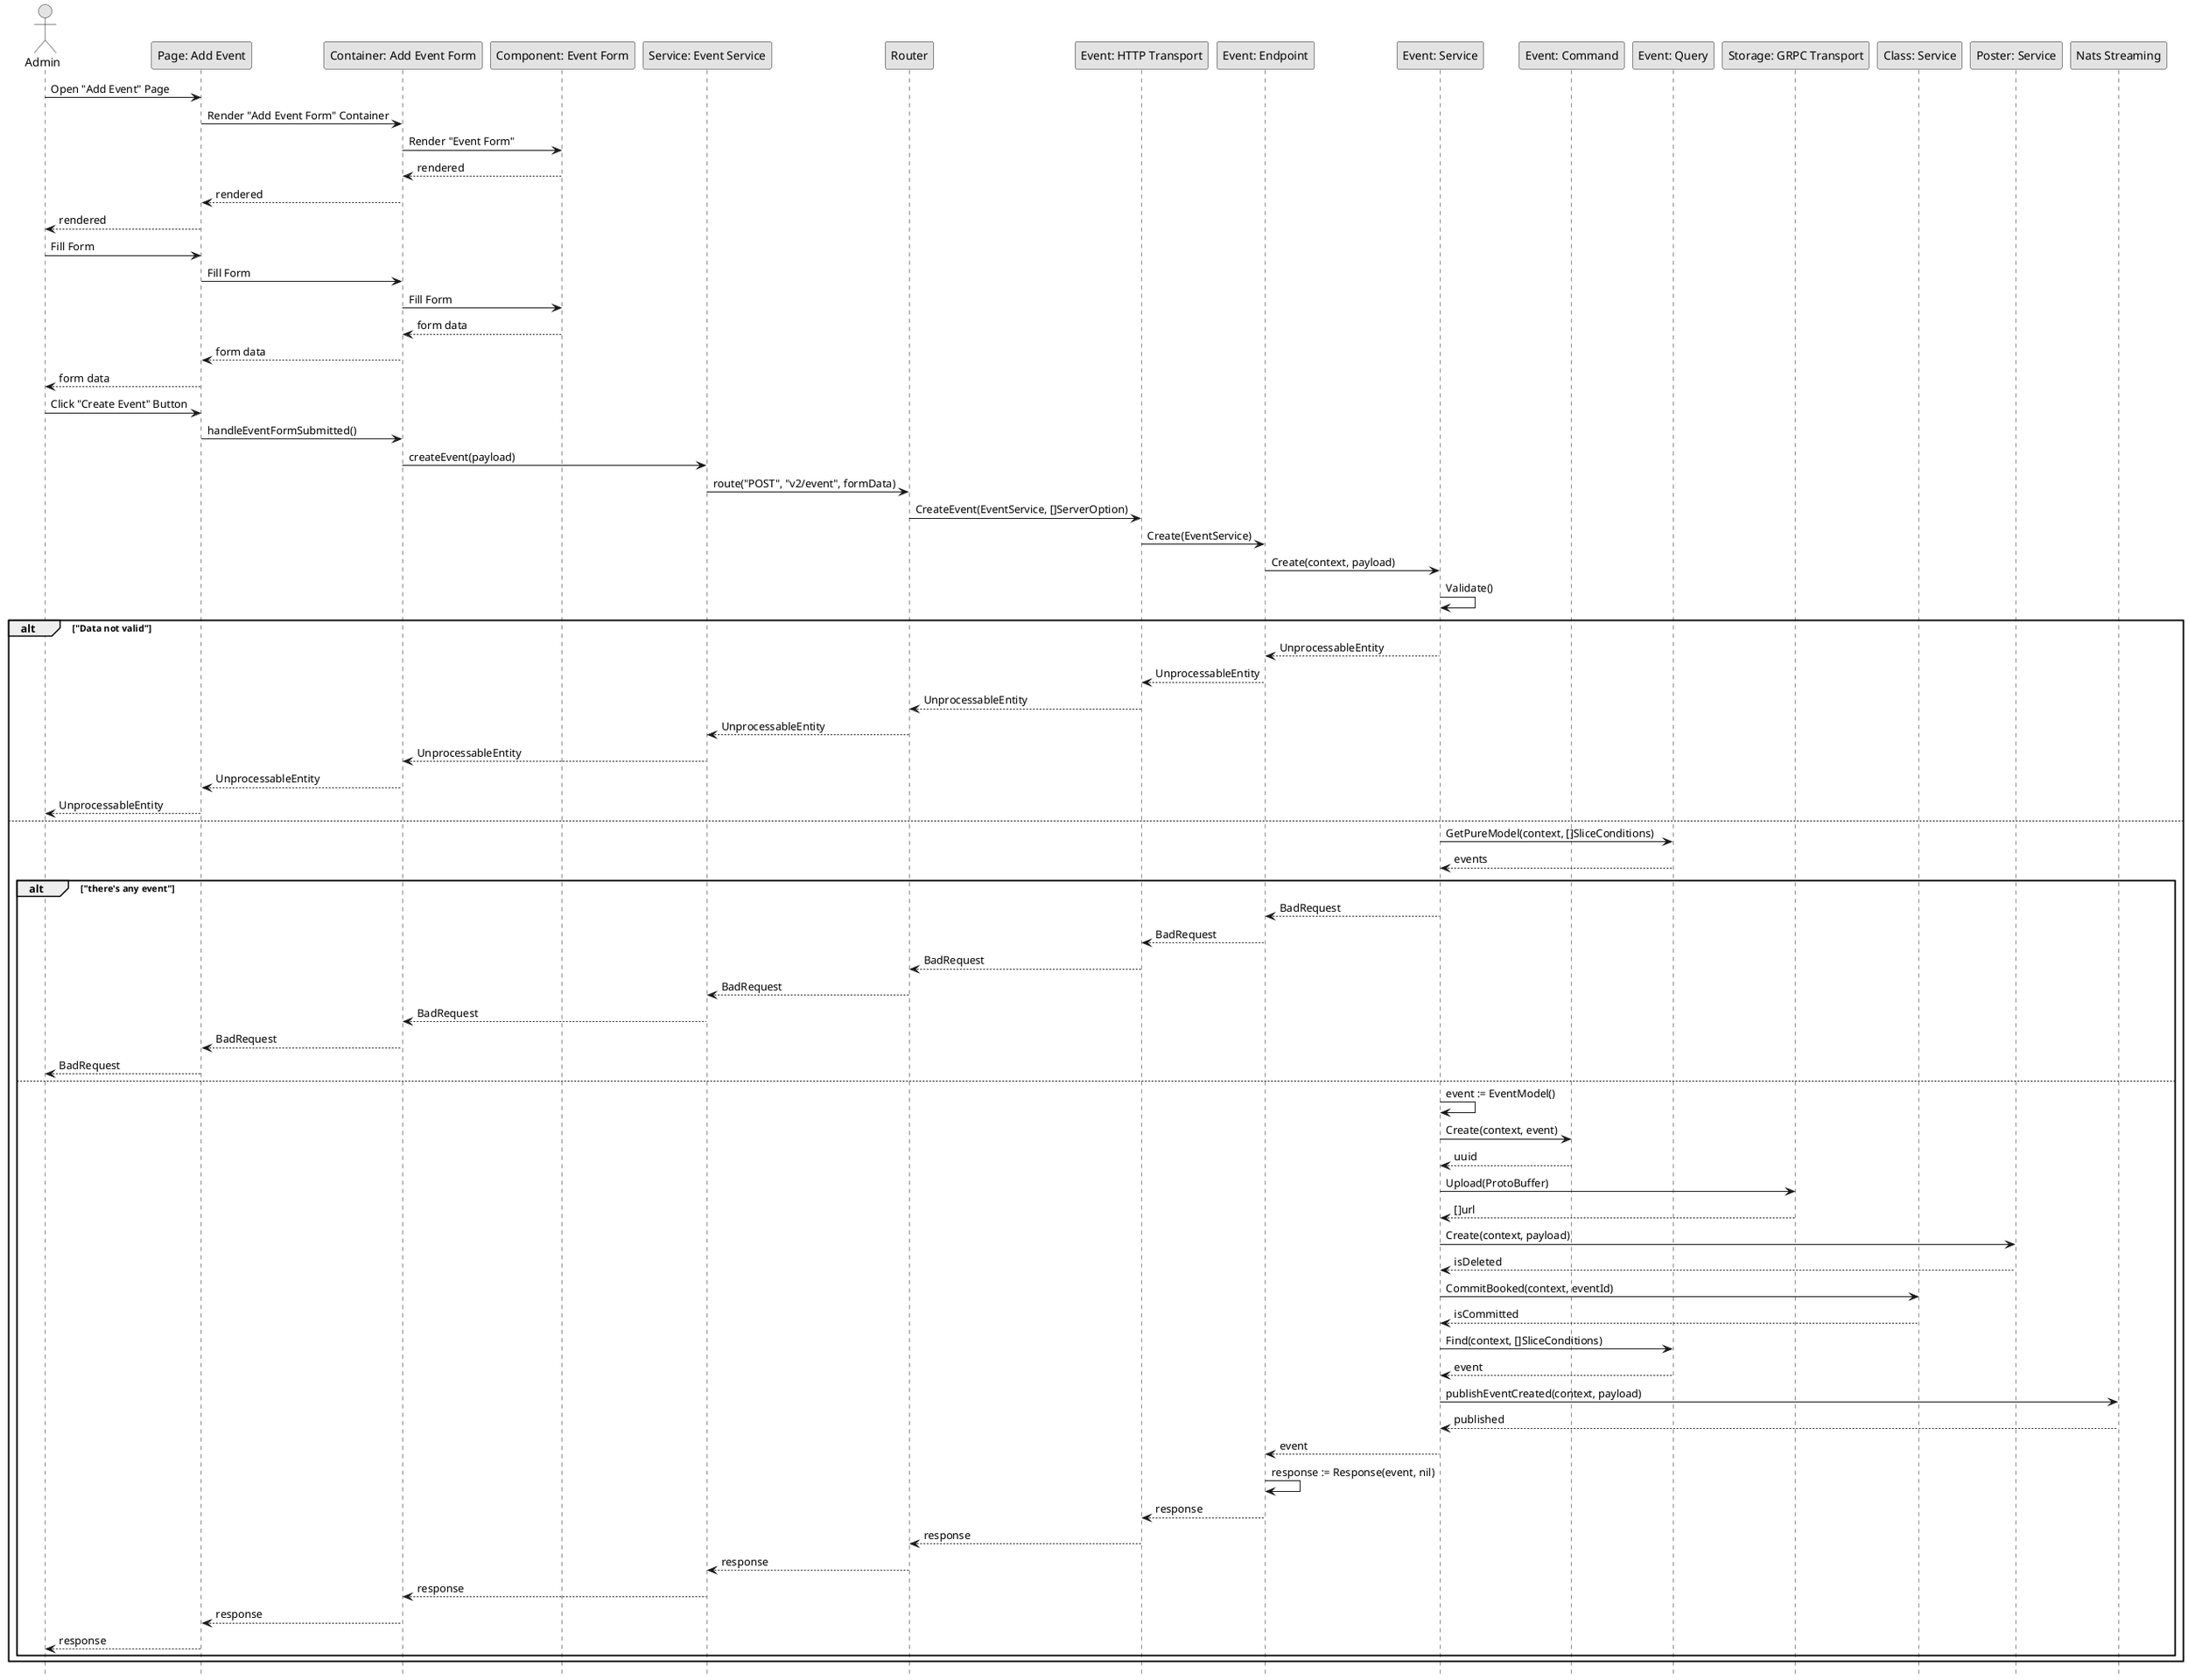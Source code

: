 @startuml CreateEvent

skinparam Monochrome true
skinparam Shadowing false
hide footbox

actor Admin
participant "Page: Add Event" as AddEventPage
participant "Container: Add Event Form" as AddEventFormContainer
participant "Component: Event Form" as EventForm
participant "Service: Event Service" as FEEventService
participant "Router" as Router
participant "Event: HTTP Transport" as EventHTTPTransport
participant "Event: Endpoint" as EventEndpoint
participant "Event: Service" as EventService
participant "Event: Command" as EventCommand
participant "Event: Query" as EventQuery
participant "Storage: GRPC Transport" as StorageGRPCTransport
participant "Class: Service" as ClassService
participant "Poster: Service" as PosterService
participant "Nats Streaming" as NatsStreaming

Admin->AddEventPage: Open "Add Event" Page
AddEventPage->AddEventFormContainer: Render "Add Event Form" Container
AddEventFormContainer->EventForm: Render "Event Form"
EventForm-->AddEventFormContainer: rendered
AddEventFormContainer-->AddEventPage: rendered
AddEventPage-->Admin: rendered

Admin->AddEventPage: Fill Form
AddEventPage->AddEventFormContainer: Fill Form
AddEventFormContainer->EventForm: Fill Form
EventForm-->AddEventFormContainer: form data
AddEventFormContainer-->AddEventPage: form data
AddEventPage-->Admin: form data

Admin->AddEventPage: Click "Create Event" Button
AddEventPage->AddEventFormContainer: handleEventFormSubmitted()
AddEventFormContainer->FEEventService: createEvent(payload)
FEEventService->Router: route("POST", "v2/event", formData)
Router->EventHTTPTransport: CreateEvent(EventService, []ServerOption)
EventHTTPTransport->EventEndpoint: Create(EventService)
EventEndpoint->EventService: Create(context, payload)
EventService->EventService: Validate()

alt "Data not valid"
    EventService-->EventEndpoint: UnprocessableEntity
    EventEndpoint-->EventHTTPTransport: UnprocessableEntity
    EventHTTPTransport-->Router: UnprocessableEntity
    Router-->FEEventService: UnprocessableEntity
    FEEventService-->AddEventFormContainer: UnprocessableEntity
    AddEventFormContainer-->AddEventPage: UnprocessableEntity
    AddEventPage-->Admin: UnprocessableEntity
else
    EventService->EventQuery: GetPureModel(context, []SliceConditions)
    EventQuery-->EventService: events

    alt "there's any event"
        EventService-->EventEndpoint: BadRequest
        EventEndpoint-->EventHTTPTransport: BadRequest
        EventHTTPTransport-->Router: BadRequest
        Router-->FEEventService: BadRequest
        FEEventService-->AddEventFormContainer: BadRequest
        AddEventFormContainer-->AddEventPage: BadRequest
        AddEventPage-->Admin: BadRequest
    else
        EventService->EventService: event := EventModel()
        EventService->EventCommand: Create(context, event)
        EventCommand-->EventService: uuid

        EventService->StorageGRPCTransport: Upload(ProtoBuffer)
        StorageGRPCTransport-->EventService: []url

        EventService->PosterService: Create(context, payload)
        PosterService-->EventService: isDeleted

        EventService->ClassService: CommitBooked(context, eventId)
        ClassService-->EventService: isCommitted

        EventService->EventQuery: Find(context, []SliceConditions)
        EventQuery-->EventService: event

        EventService->NatsStreaming: publishEventCreated(context, payload)
        NatsStreaming-->EventService: published

        EventService-->EventEndpoint: event
        EventEndpoint->EventEndpoint: response := Response(event, nil)
        EventEndpoint-->EventHTTPTransport: response
        EventHTTPTransport-->Router: response
        Router-->FEEventService: response
        FEEventService-->AddEventFormContainer: response
        AddEventFormContainer-->AddEventPage: response
        AddEventPage-->Admin: response
    end
end

@enduml